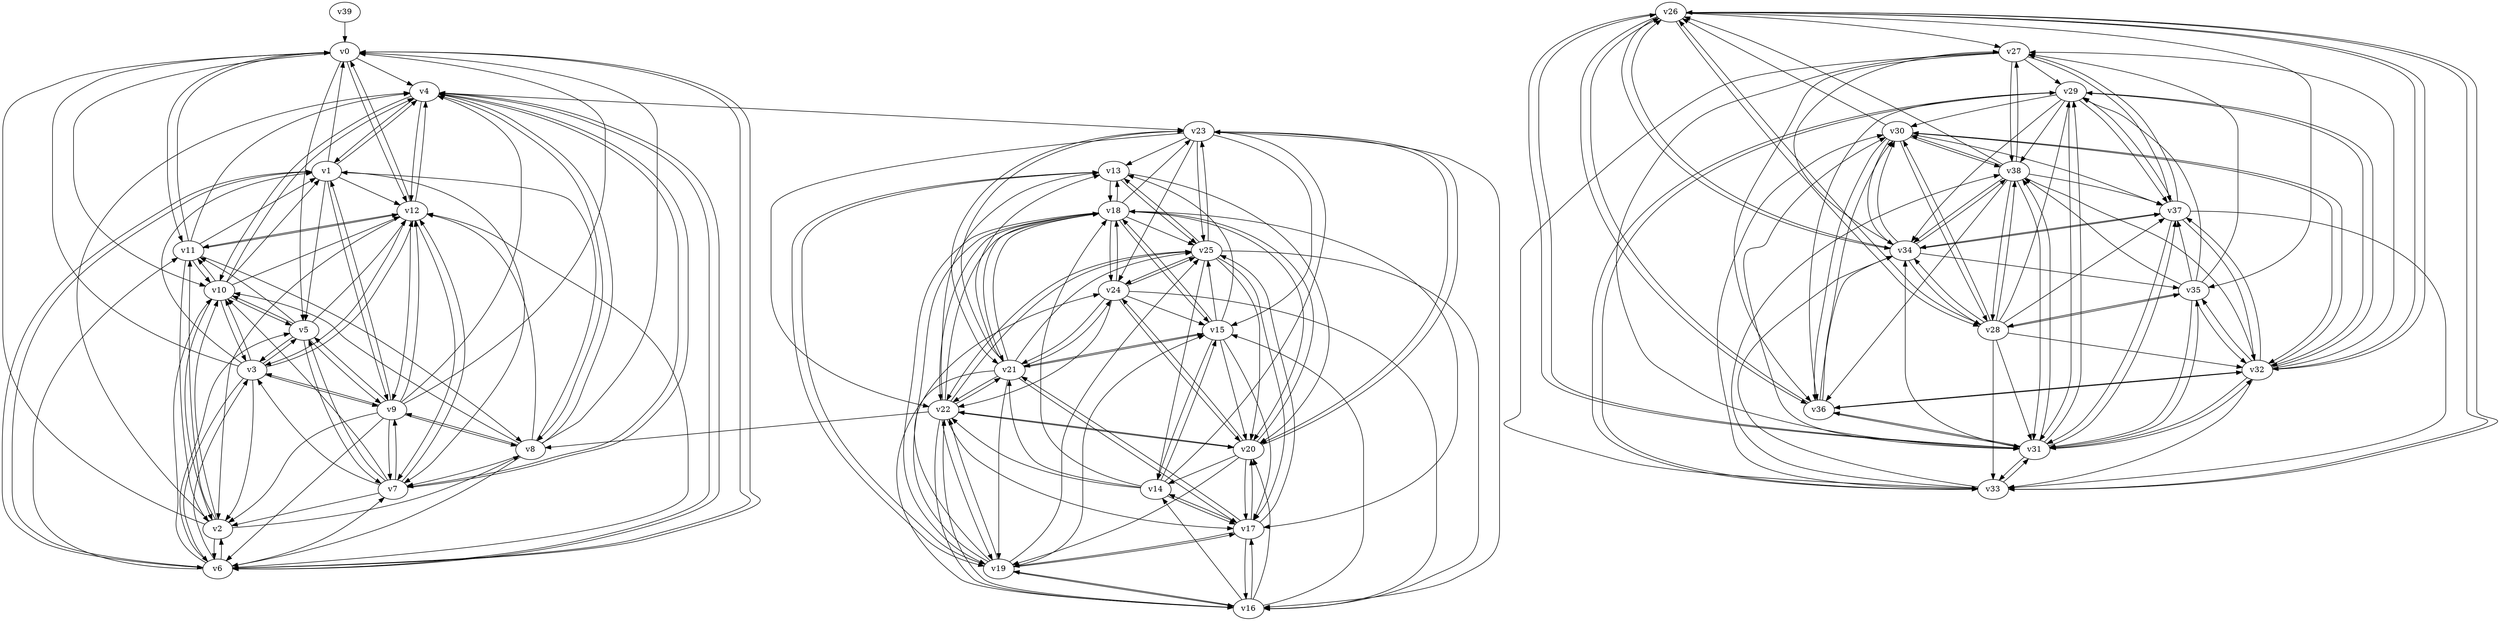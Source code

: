 digraph buchi_test055 {
    v0 [name="v0", player=0, priority=1];
    v1 [name="v1", player=0, priority=1];
    v2 [name="v2", player=0, priority=1];
    v3 [name="v3", player=0, priority=1];
    v4 [name="v4", player=1, priority=1];
    v5 [name="v5", player=1, priority=0];
    v6 [name="v6", player=1, priority=1];
    v7 [name="v7", player=0, priority=0];
    v8 [name="v8", player=0, priority=1];
    v9 [name="v9", player=0, priority=1];
    v10 [name="v10", player=1, priority=1];
    v11 [name="v11", player=1, priority=0];
    v12 [name="v12", player=0, priority=0];
    v13 [name="v13", player=1, priority=0];
    v14 [name="v14", player=1, priority=0];
    v15 [name="v15", player=1, priority=0];
    v16 [name="v16", player=0, priority=1];
    v17 [name="v17", player=0, priority=1];
    v18 [name="v18", player=1, priority=0];
    v19 [name="v19", player=1, priority=1];
    v20 [name="v20", player=1, priority=0];
    v21 [name="v21", player=0, priority=1];
    v22 [name="v22", player=0, priority=1];
    v23 [name="v23", player=1, priority=1];
    v24 [name="v24", player=1, priority=1];
    v25 [name="v25", player=1, priority=0];
    v26 [name="v26", player=0, priority=0];
    v27 [name="v27", player=1, priority=0];
    v28 [name="v28", player=1, priority=1];
    v29 [name="v29", player=0, priority=0];
    v30 [name="v30", player=1, priority=1];
    v31 [name="v31", player=1, priority=1];
    v32 [name="v32", player=1, priority=0];
    v33 [name="v33", player=1, priority=0];
    v34 [name="v34", player=0, priority=1];
    v35 [name="v35", player=1, priority=0];
    v36 [name="v36", player=1, priority=0];
    v37 [name="v37", player=1, priority=0];
    v38 [name="v38", player=1, priority=1];
    v39 [name="v39", player=1, priority=0];
    v12 -> v4;
    v15 -> v21;
    v16 -> v20;
    v18 -> v17;
    v21 -> v16;
    v25 -> v23;
    v32 -> v37;
    v38 -> v34;
    v8 -> v0;
    v22 -> v17;
    v29 -> v32;
    v5 -> v10;
    v8 -> v9;
    v31 -> v29;
    v9 -> v8;
    v0 -> v5;
    v14 -> v22;
    v17 -> v21;
    v19 -> v18;
    v23 -> v25;
    v31 -> v38;
    v2 -> v11;
    v28 -> v30;
    v34 -> v37;
    v37 -> v33;
    v6 -> v2;
    v15 -> v14;
    v6 -> v11;
    v32 -> v30;
    v7 -> v10;
    v33 -> v29;
    v16 -> v22;
    v18 -> v19;
    v33 -> v38;
    v26 -> v32;
    v3 -> v6;
    v5 -> v3;
    v20 -> v22;
    v22 -> v19;
    v9 -> v1;
    v14 -> v15;
    v5 -> v12;
    v17 -> v14;
    v29 -> v34;
    v34 -> v30;
    v2 -> v4;
    v4 -> v23;
    v6 -> v4;
    v7 -> v3;
    v13 -> v19;
    v27 -> v36;
    v16 -> v15;
    v7 -> v12;
    v33 -> v31;
    v15 -> v25;
    v35 -> v28;
    v18 -> v21;
    v35 -> v37;
    v20 -> v24;
    v8 -> v4;
    v22 -> v21;
    v9 -> v3;
    v11 -> v0;
    v14 -> v17;
    v17 -> v16;
    v23 -> v20;
    v9 -> v12;
    v29 -> v36;
    v31 -> v33;
    v27 -> v29;
    v7 -> v5;
    v24 -> v21;
    v15 -> v18;
    v25 -> v20;
    v16 -> v17;
    v27 -> v38;
    v30 -> v34;
    v34 -> v28;
    v18 -> v23;
    v3 -> v1;
    v20 -> v17;
    v23 -> v13;
    v3 -> v10;
    v5 -> v7;
    v31 -> v26;
    v21 -> v25;
    v9 -> v5;
    v11 -> v2;
    v23 -> v22;
    v29 -> v38;
    v31 -> v35;
    v36 -> v34;
    v1 -> v12;
    v27 -> v31;
    v25 -> v13;
    v32 -> v27;
    v33 -> v26;
    v25 -> v22;
    v16 -> v19;
    v30 -> v36;
    v35 -> v32;
    v20 -> v19;
    v22 -> v16;
    v21 -> v18;
    v23 -> v15;
    v3 -> v12;
    v5 -> v9;
    v22 -> v25;
    v29 -> v31;
    v9 -> v7;
    v11 -> v4;
    v14 -> v21;
    v23 -> v24;
    v31 -> v37;
    v1 -> v5;
    v6 -> v1;
    v24 -> v16;
    v15 -> v13;
    v27 -> v33;
    v28 -> v32;
    v7 -> v9;
    v24 -> v25;
    v25 -> v24;
    v30 -> v38;
    v38 -> v27;
    v3 -> v5;
    v22 -> v18;
    v9 -> v0;
    v26 -> v34;
    v5 -> v11;
    v29 -> v33;
    v31 -> v30;
    v38 -> v36;
    v14 -> v23;
    v10 -> v1;
    v19 -> v13;
    v1 -> v7;
    v2 -> v6;
    v17 -> v25;
    v7 -> v2;
    v13 -> v18;
    v19 -> v22;
    v24 -> v18;
    v16 -> v14;
    v25 -> v17;
    v28 -> v34;
    v33 -> v30;
    v39 -> v0;
    v20 -> v14;
    v21 -> v13;
    v26 -> v27;
    v20 -> v23;
    v4 -> v6;
    v21 -> v22;
    v9 -> v2;
    v22 -> v20;
    v26 -> v36;
    v31 -> v32;
    v38 -> v32;
    v8 -> v6;
    v10 -> v3;
    v1 -> v0;
    v19 -> v15;
    v10 -> v12;
    v1 -> v9;
    v0 -> v11;
    v2 -> v8;
    v19 -> v24;
    v7 -> v4;
    v27 -> v37;
    v36 -> v31;
    v12 -> v3;
    v3 -> v0;
    v15 -> v20;
    v22 -> v13;
    v21 -> v15;
    v32 -> v36;
    v3 -> v9;
    v38 -> v31;
    v4 -> v8;
    v18 -> v25;
    v21 -> v24;
    v14 -> v18;
    v23 -> v21;
    v29 -> v37;
    v34 -> v27;
    v10 -> v5;
    v0 -> v4;
    v17 -> v20;
    v19 -> v17;
    v37 -> v32;
    v2 -> v10;
    v28 -> v29;
    v30 -> v26;
    v28 -> v38;
    v6 -> v10;
    v32 -> v29;
    v13 -> v25;
    v3 -> v2;
    v20 -> v18;
    v4 -> v1;
    v21 -> v17;
    v26 -> v31;
    v29 -> v30;
    v4 -> v10;
    v8 -> v1;
    v8 -> v10;
    v36 -> v26;
    v1 -> v4;
    v0 -> v6;
    v34 -> v38;
    v37 -> v34;
    v25 -> v14;
    v28 -> v31;
    v30 -> v28;
    v6 -> v3;
    v30 -> v37;
    v6 -> v12;
    v32 -> v31;
    v22 -> v8;
    v35 -> v27;
    v12 -> v7;
    v38 -> v26;
    v18 -> v20;
    v21 -> v19;
    v23 -> v16;
    v26 -> v33;
    v4 -> v12;
    v8 -> v12;
    v1 -> v6;
    v11 -> v8;
    v37 -> v27;
    v25 -> v16;
    v28 -> v33;
    v6 -> v5;
    v13 -> v20;
    v12 -> v0;
    v15 -> v17;
    v24 -> v20;
    v18 -> v13;
    v32 -> v33;
    v12 -> v9;
    v35 -> v29;
    v38 -> v28;
    v18 -> v22;
    v35 -> v38;
    v26 -> v35;
    v38 -> v37;
    v10 -> v2;
    v9 -> v4;
    v11 -> v1;
    v31 -> v34;
    v10 -> v11;
    v36 -> v30;
    v0 -> v10;
    v11 -> v10;
    v28 -> v26;
    v37 -> v29;
    v28 -> v35;
    v30 -> v32;
    v6 -> v7;
    v32 -> v26;
    v24 -> v22;
    v12 -> v2;
    v32 -> v35;
    v18 -> v15;
    v33 -> v34;
    v12 -> v11;
    v26 -> v28;
    v35 -> v31;
    v4 -> v7;
    v18 -> v24;
    v21 -> v23;
    v38 -> v30;
    v8 -> v7;
    v10 -> v4;
    v9 -> v6;
    v34 -> v26;
    v2 -> v0;
    v17 -> v19;
    v19 -> v16;
    v31 -> v36;
    v0 -> v12;
    v11 -> v12;
    v19 -> v25;
    v34 -> v35;
    v36 -> v32;
    v37 -> v31;
    v28 -> v37;
    v6 -> v0;
    v24 -> v15;
}
